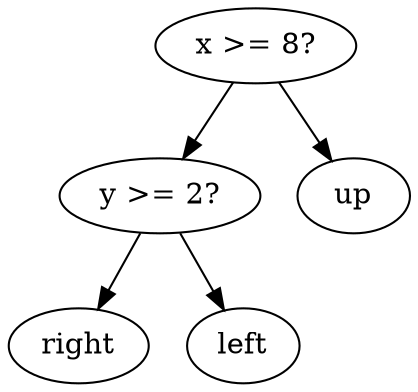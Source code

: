 digraph tree {
    "0x0" [label="x >= 8?"];
    "0x1" [label="y >= 2?"];
    "0x2" [label="right"];
    "0x3" [label="left"];
    "0x4" [label="up"];
    "0x0" -> "0x1";
    "0x0" -> "0x4";
    "0x1" -> "0x2";
    "0x1" -> "0x3";
}
